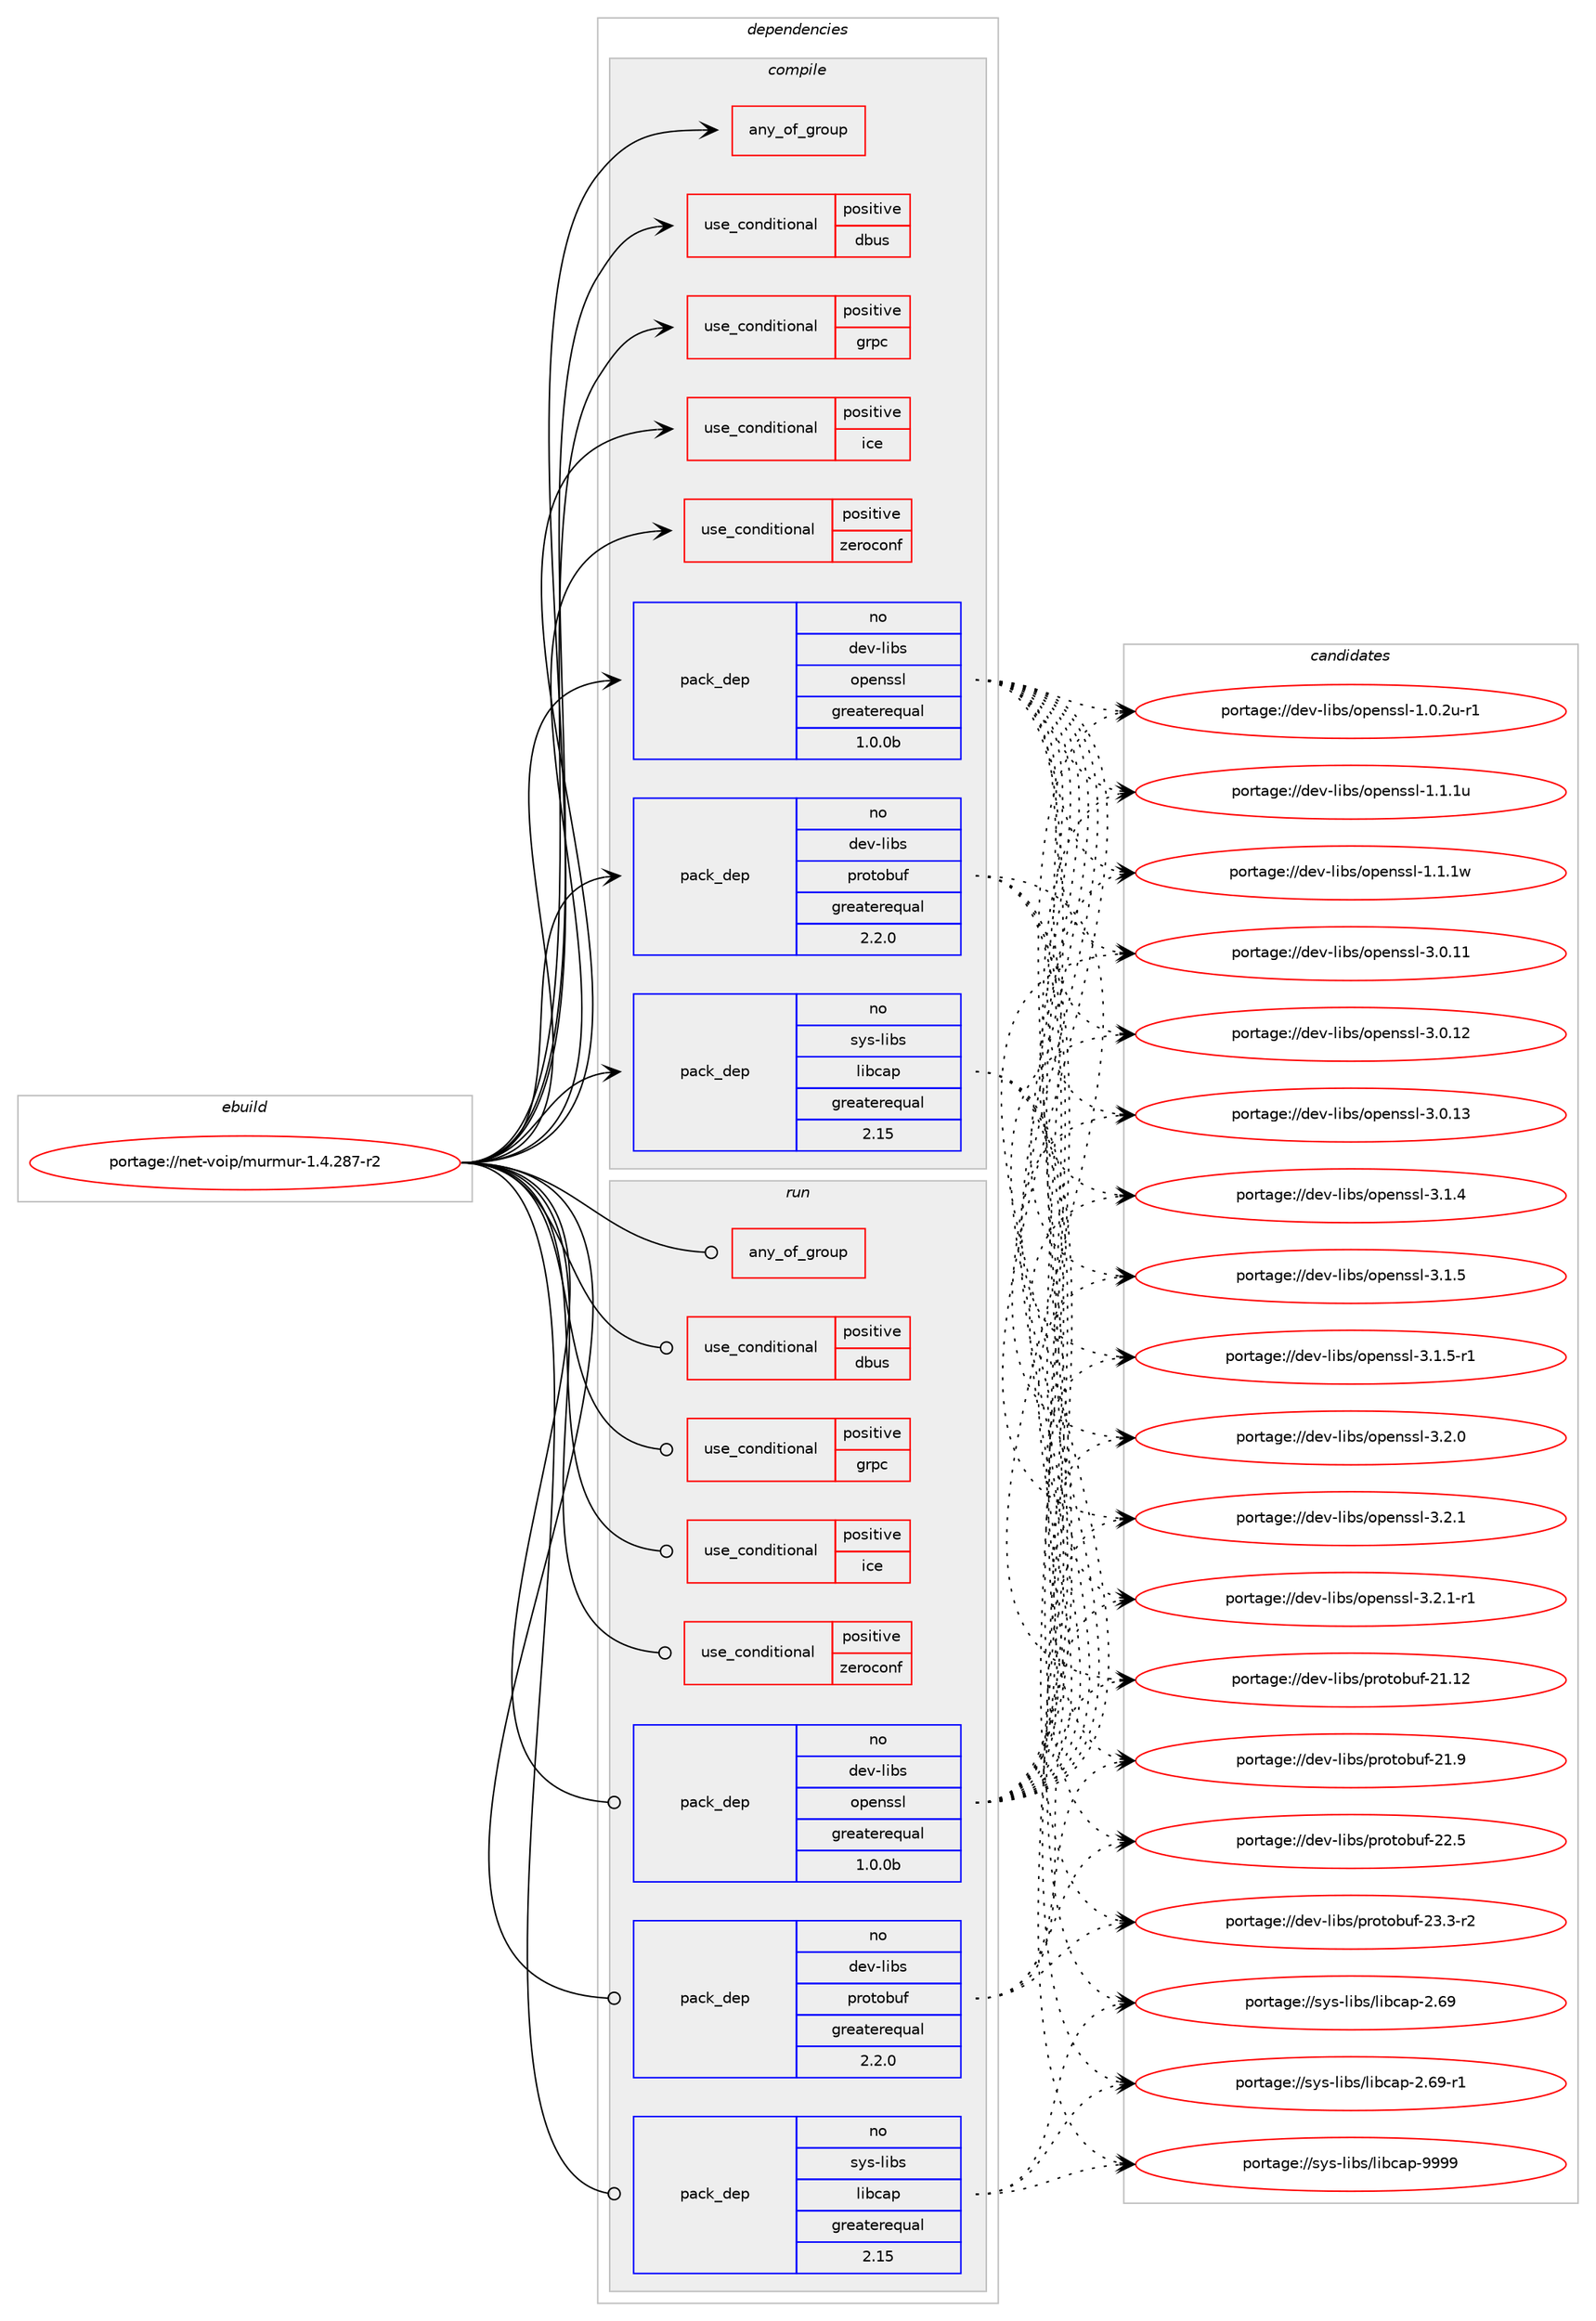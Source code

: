 digraph prolog {

# *************
# Graph options
# *************

newrank=true;
concentrate=true;
compound=true;
graph [rankdir=LR,fontname=Helvetica,fontsize=10,ranksep=1.5];#, ranksep=2.5, nodesep=0.2];
edge  [arrowhead=vee];
node  [fontname=Helvetica,fontsize=10];

# **********
# The ebuild
# **********

subgraph cluster_leftcol {
color=gray;
rank=same;
label=<<i>ebuild</i>>;
id [label="portage://net-voip/murmur-1.4.287-r2", color=red, width=4, href="../net-voip/murmur-1.4.287-r2.svg"];
}

# ****************
# The dependencies
# ****************

subgraph cluster_midcol {
color=gray;
label=<<i>dependencies</i>>;
subgraph cluster_compile {
fillcolor="#eeeeee";
style=filled;
label=<<i>compile</i>>;
subgraph any123 {
dependency12315 [label=<<TABLE BORDER="0" CELLBORDER="1" CELLSPACING="0" CELLPADDING="4"><TR><TD CELLPADDING="10">any_of_group</TD></TR></TABLE>>, shape=none, color=red];# *** BEGIN UNKNOWN DEPENDENCY TYPE (TODO) ***
# dependency12315 -> package_dependency(portage://net-voip/murmur-1.4.287-r2,install,no,dev-qt,qtsql,none,[,,],[slot(5)],[use(enable(sqlite),none)])
# *** END UNKNOWN DEPENDENCY TYPE (TODO) ***

# *** BEGIN UNKNOWN DEPENDENCY TYPE (TODO) ***
# dependency12315 -> package_dependency(portage://net-voip/murmur-1.4.287-r2,install,no,dev-qt,qtsql,none,[,,],[slot(5)],[use(enable(mysql),none)])
# *** END UNKNOWN DEPENDENCY TYPE (TODO) ***

}
id:e -> dependency12315:w [weight=20,style="solid",arrowhead="vee"];
subgraph cond8244 {
dependency12316 [label=<<TABLE BORDER="0" CELLBORDER="1" CELLSPACING="0" CELLPADDING="4"><TR><TD ROWSPAN="3" CELLPADDING="10">use_conditional</TD></TR><TR><TD>positive</TD></TR><TR><TD>dbus</TD></TR></TABLE>>, shape=none, color=red];
# *** BEGIN UNKNOWN DEPENDENCY TYPE (TODO) ***
# dependency12316 -> package_dependency(portage://net-voip/murmur-1.4.287-r2,install,no,dev-qt,qtdbus,none,[,,],[slot(5)],[])
# *** END UNKNOWN DEPENDENCY TYPE (TODO) ***

}
id:e -> dependency12316:w [weight=20,style="solid",arrowhead="vee"];
subgraph cond8245 {
dependency12317 [label=<<TABLE BORDER="0" CELLBORDER="1" CELLSPACING="0" CELLPADDING="4"><TR><TD ROWSPAN="3" CELLPADDING="10">use_conditional</TD></TR><TR><TD>positive</TD></TR><TR><TD>grpc</TD></TR></TABLE>>, shape=none, color=red];
# *** BEGIN UNKNOWN DEPENDENCY TYPE (TODO) ***
# dependency12317 -> package_dependency(portage://net-voip/murmur-1.4.287-r2,install,no,net-libs,grpc,none,[,,],[],[])
# *** END UNKNOWN DEPENDENCY TYPE (TODO) ***

}
id:e -> dependency12317:w [weight=20,style="solid",arrowhead="vee"];
subgraph cond8246 {
dependency12318 [label=<<TABLE BORDER="0" CELLBORDER="1" CELLSPACING="0" CELLPADDING="4"><TR><TD ROWSPAN="3" CELLPADDING="10">use_conditional</TD></TR><TR><TD>positive</TD></TR><TR><TD>ice</TD></TR></TABLE>>, shape=none, color=red];
# *** BEGIN UNKNOWN DEPENDENCY TYPE (TODO) ***
# dependency12318 -> package_dependency(portage://net-voip/murmur-1.4.287-r2,install,no,dev-libs,Ice,none,[,,],any_same_slot,[])
# *** END UNKNOWN DEPENDENCY TYPE (TODO) ***

}
id:e -> dependency12318:w [weight=20,style="solid",arrowhead="vee"];
subgraph cond8247 {
dependency12319 [label=<<TABLE BORDER="0" CELLBORDER="1" CELLSPACING="0" CELLPADDING="4"><TR><TD ROWSPAN="3" CELLPADDING="10">use_conditional</TD></TR><TR><TD>positive</TD></TR><TR><TD>zeroconf</TD></TR></TABLE>>, shape=none, color=red];
# *** BEGIN UNKNOWN DEPENDENCY TYPE (TODO) ***
# dependency12319 -> package_dependency(portage://net-voip/murmur-1.4.287-r2,install,no,net-dns,avahi,none,[,,],[],[use(enable(mdnsresponder-compat),none)])
# *** END UNKNOWN DEPENDENCY TYPE (TODO) ***

}
id:e -> dependency12319:w [weight=20,style="solid",arrowhead="vee"];
# *** BEGIN UNKNOWN DEPENDENCY TYPE (TODO) ***
# id -> package_dependency(portage://net-voip/murmur-1.4.287-r2,install,no,acct-group,murmur,none,[,,],[],[])
# *** END UNKNOWN DEPENDENCY TYPE (TODO) ***

# *** BEGIN UNKNOWN DEPENDENCY TYPE (TODO) ***
# id -> package_dependency(portage://net-voip/murmur-1.4.287-r2,install,no,acct-user,murmur,none,[,,],[],[])
# *** END UNKNOWN DEPENDENCY TYPE (TODO) ***

# *** BEGIN UNKNOWN DEPENDENCY TYPE (TODO) ***
# id -> package_dependency(portage://net-voip/murmur-1.4.287-r2,install,no,dev-libs,boost,none,[,,],[],[])
# *** END UNKNOWN DEPENDENCY TYPE (TODO) ***

subgraph pack3949 {
dependency12320 [label=<<TABLE BORDER="0" CELLBORDER="1" CELLSPACING="0" CELLPADDING="4" WIDTH="220"><TR><TD ROWSPAN="6" CELLPADDING="30">pack_dep</TD></TR><TR><TD WIDTH="110">no</TD></TR><TR><TD>dev-libs</TD></TR><TR><TD>openssl</TD></TR><TR><TD>greaterequal</TD></TR><TR><TD>1.0.0b</TD></TR></TABLE>>, shape=none, color=blue];
}
id:e -> dependency12320:w [weight=20,style="solid",arrowhead="vee"];
subgraph pack3950 {
dependency12321 [label=<<TABLE BORDER="0" CELLBORDER="1" CELLSPACING="0" CELLPADDING="4" WIDTH="220"><TR><TD ROWSPAN="6" CELLPADDING="30">pack_dep</TD></TR><TR><TD WIDTH="110">no</TD></TR><TR><TD>dev-libs</TD></TR><TR><TD>protobuf</TD></TR><TR><TD>greaterequal</TD></TR><TR><TD>2.2.0</TD></TR></TABLE>>, shape=none, color=blue];
}
id:e -> dependency12321:w [weight=20,style="solid",arrowhead="vee"];
# *** BEGIN UNKNOWN DEPENDENCY TYPE (TODO) ***
# id -> package_dependency(portage://net-voip/murmur-1.4.287-r2,install,no,dev-qt,qtcore,none,[,,],[slot(5)],[])
# *** END UNKNOWN DEPENDENCY TYPE (TODO) ***

# *** BEGIN UNKNOWN DEPENDENCY TYPE (TODO) ***
# id -> package_dependency(portage://net-voip/murmur-1.4.287-r2,install,no,dev-qt,qtnetwork,none,[,,],[slot(5)],[use(enable(ssl),none)])
# *** END UNKNOWN DEPENDENCY TYPE (TODO) ***

# *** BEGIN UNKNOWN DEPENDENCY TYPE (TODO) ***
# id -> package_dependency(portage://net-voip/murmur-1.4.287-r2,install,no,dev-qt,qttest,none,[,,],[slot(5)],[])
# *** END UNKNOWN DEPENDENCY TYPE (TODO) ***

# *** BEGIN UNKNOWN DEPENDENCY TYPE (TODO) ***
# id -> package_dependency(portage://net-voip/murmur-1.4.287-r2,install,no,dev-qt,qtxml,none,[,,],[slot(5)],[])
# *** END UNKNOWN DEPENDENCY TYPE (TODO) ***

# *** BEGIN UNKNOWN DEPENDENCY TYPE (TODO) ***
# id -> package_dependency(portage://net-voip/murmur-1.4.287-r2,install,no,sys-apps,lsb-release,none,[,,],[],[])
# *** END UNKNOWN DEPENDENCY TYPE (TODO) ***

subgraph pack3951 {
dependency12322 [label=<<TABLE BORDER="0" CELLBORDER="1" CELLSPACING="0" CELLPADDING="4" WIDTH="220"><TR><TD ROWSPAN="6" CELLPADDING="30">pack_dep</TD></TR><TR><TD WIDTH="110">no</TD></TR><TR><TD>sys-libs</TD></TR><TR><TD>libcap</TD></TR><TR><TD>greaterequal</TD></TR><TR><TD>2.15</TD></TR></TABLE>>, shape=none, color=blue];
}
id:e -> dependency12322:w [weight=20,style="solid",arrowhead="vee"];
}
subgraph cluster_compileandrun {
fillcolor="#eeeeee";
style=filled;
label=<<i>compile and run</i>>;
}
subgraph cluster_run {
fillcolor="#eeeeee";
style=filled;
label=<<i>run</i>>;
subgraph any124 {
dependency12323 [label=<<TABLE BORDER="0" CELLBORDER="1" CELLSPACING="0" CELLPADDING="4"><TR><TD CELLPADDING="10">any_of_group</TD></TR></TABLE>>, shape=none, color=red];# *** BEGIN UNKNOWN DEPENDENCY TYPE (TODO) ***
# dependency12323 -> package_dependency(portage://net-voip/murmur-1.4.287-r2,run,no,dev-qt,qtsql,none,[,,],[slot(5)],[use(enable(sqlite),none)])
# *** END UNKNOWN DEPENDENCY TYPE (TODO) ***

# *** BEGIN UNKNOWN DEPENDENCY TYPE (TODO) ***
# dependency12323 -> package_dependency(portage://net-voip/murmur-1.4.287-r2,run,no,dev-qt,qtsql,none,[,,],[slot(5)],[use(enable(mysql),none)])
# *** END UNKNOWN DEPENDENCY TYPE (TODO) ***

}
id:e -> dependency12323:w [weight=20,style="solid",arrowhead="odot"];
subgraph cond8248 {
dependency12324 [label=<<TABLE BORDER="0" CELLBORDER="1" CELLSPACING="0" CELLPADDING="4"><TR><TD ROWSPAN="3" CELLPADDING="10">use_conditional</TD></TR><TR><TD>positive</TD></TR><TR><TD>dbus</TD></TR></TABLE>>, shape=none, color=red];
# *** BEGIN UNKNOWN DEPENDENCY TYPE (TODO) ***
# dependency12324 -> package_dependency(portage://net-voip/murmur-1.4.287-r2,run,no,dev-qt,qtdbus,none,[,,],[slot(5)],[])
# *** END UNKNOWN DEPENDENCY TYPE (TODO) ***

}
id:e -> dependency12324:w [weight=20,style="solid",arrowhead="odot"];
subgraph cond8249 {
dependency12325 [label=<<TABLE BORDER="0" CELLBORDER="1" CELLSPACING="0" CELLPADDING="4"><TR><TD ROWSPAN="3" CELLPADDING="10">use_conditional</TD></TR><TR><TD>positive</TD></TR><TR><TD>grpc</TD></TR></TABLE>>, shape=none, color=red];
# *** BEGIN UNKNOWN DEPENDENCY TYPE (TODO) ***
# dependency12325 -> package_dependency(portage://net-voip/murmur-1.4.287-r2,run,no,net-libs,grpc,none,[,,],[],[])
# *** END UNKNOWN DEPENDENCY TYPE (TODO) ***

}
id:e -> dependency12325:w [weight=20,style="solid",arrowhead="odot"];
subgraph cond8250 {
dependency12326 [label=<<TABLE BORDER="0" CELLBORDER="1" CELLSPACING="0" CELLPADDING="4"><TR><TD ROWSPAN="3" CELLPADDING="10">use_conditional</TD></TR><TR><TD>positive</TD></TR><TR><TD>ice</TD></TR></TABLE>>, shape=none, color=red];
# *** BEGIN UNKNOWN DEPENDENCY TYPE (TODO) ***
# dependency12326 -> package_dependency(portage://net-voip/murmur-1.4.287-r2,run,no,dev-libs,Ice,none,[,,],any_same_slot,[])
# *** END UNKNOWN DEPENDENCY TYPE (TODO) ***

}
id:e -> dependency12326:w [weight=20,style="solid",arrowhead="odot"];
subgraph cond8251 {
dependency12327 [label=<<TABLE BORDER="0" CELLBORDER="1" CELLSPACING="0" CELLPADDING="4"><TR><TD ROWSPAN="3" CELLPADDING="10">use_conditional</TD></TR><TR><TD>positive</TD></TR><TR><TD>zeroconf</TD></TR></TABLE>>, shape=none, color=red];
# *** BEGIN UNKNOWN DEPENDENCY TYPE (TODO) ***
# dependency12327 -> package_dependency(portage://net-voip/murmur-1.4.287-r2,run,no,net-dns,avahi,none,[,,],[],[use(enable(mdnsresponder-compat),none)])
# *** END UNKNOWN DEPENDENCY TYPE (TODO) ***

}
id:e -> dependency12327:w [weight=20,style="solid",arrowhead="odot"];
# *** BEGIN UNKNOWN DEPENDENCY TYPE (TODO) ***
# id -> package_dependency(portage://net-voip/murmur-1.4.287-r2,run,no,acct-group,murmur,none,[,,],[],[])
# *** END UNKNOWN DEPENDENCY TYPE (TODO) ***

# *** BEGIN UNKNOWN DEPENDENCY TYPE (TODO) ***
# id -> package_dependency(portage://net-voip/murmur-1.4.287-r2,run,no,acct-user,murmur,none,[,,],[],[])
# *** END UNKNOWN DEPENDENCY TYPE (TODO) ***

subgraph pack3952 {
dependency12328 [label=<<TABLE BORDER="0" CELLBORDER="1" CELLSPACING="0" CELLPADDING="4" WIDTH="220"><TR><TD ROWSPAN="6" CELLPADDING="30">pack_dep</TD></TR><TR><TD WIDTH="110">no</TD></TR><TR><TD>dev-libs</TD></TR><TR><TD>openssl</TD></TR><TR><TD>greaterequal</TD></TR><TR><TD>1.0.0b</TD></TR></TABLE>>, shape=none, color=blue];
}
id:e -> dependency12328:w [weight=20,style="solid",arrowhead="odot"];
subgraph pack3953 {
dependency12329 [label=<<TABLE BORDER="0" CELLBORDER="1" CELLSPACING="0" CELLPADDING="4" WIDTH="220"><TR><TD ROWSPAN="6" CELLPADDING="30">pack_dep</TD></TR><TR><TD WIDTH="110">no</TD></TR><TR><TD>dev-libs</TD></TR><TR><TD>protobuf</TD></TR><TR><TD>greaterequal</TD></TR><TR><TD>2.2.0</TD></TR></TABLE>>, shape=none, color=blue];
}
id:e -> dependency12329:w [weight=20,style="solid",arrowhead="odot"];
# *** BEGIN UNKNOWN DEPENDENCY TYPE (TODO) ***
# id -> package_dependency(portage://net-voip/murmur-1.4.287-r2,run,no,dev-qt,qtcore,none,[,,],[slot(5)],[])
# *** END UNKNOWN DEPENDENCY TYPE (TODO) ***

# *** BEGIN UNKNOWN DEPENDENCY TYPE (TODO) ***
# id -> package_dependency(portage://net-voip/murmur-1.4.287-r2,run,no,dev-qt,qtnetwork,none,[,,],[slot(5)],[use(enable(ssl),none)])
# *** END UNKNOWN DEPENDENCY TYPE (TODO) ***

# *** BEGIN UNKNOWN DEPENDENCY TYPE (TODO) ***
# id -> package_dependency(portage://net-voip/murmur-1.4.287-r2,run,no,dev-qt,qtxml,none,[,,],[slot(5)],[])
# *** END UNKNOWN DEPENDENCY TYPE (TODO) ***

# *** BEGIN UNKNOWN DEPENDENCY TYPE (TODO) ***
# id -> package_dependency(portage://net-voip/murmur-1.4.287-r2,run,no,sys-apps,lsb-release,none,[,,],[],[])
# *** END UNKNOWN DEPENDENCY TYPE (TODO) ***

subgraph pack3954 {
dependency12330 [label=<<TABLE BORDER="0" CELLBORDER="1" CELLSPACING="0" CELLPADDING="4" WIDTH="220"><TR><TD ROWSPAN="6" CELLPADDING="30">pack_dep</TD></TR><TR><TD WIDTH="110">no</TD></TR><TR><TD>sys-libs</TD></TR><TR><TD>libcap</TD></TR><TR><TD>greaterequal</TD></TR><TR><TD>2.15</TD></TR></TABLE>>, shape=none, color=blue];
}
id:e -> dependency12330:w [weight=20,style="solid",arrowhead="odot"];
# *** BEGIN UNKNOWN DEPENDENCY TYPE (TODO) ***
# id -> package_dependency(portage://net-voip/murmur-1.4.287-r2,run,no,virtual,tmpfiles,none,[,,],[],[])
# *** END UNKNOWN DEPENDENCY TYPE (TODO) ***

}
}

# **************
# The candidates
# **************

subgraph cluster_choices {
rank=same;
color=gray;
label=<<i>candidates</i>>;

subgraph choice3949 {
color=black;
nodesep=1;
choice1001011184510810598115471111121011101151151084549464846501174511449 [label="portage://dev-libs/openssl-1.0.2u-r1", color=red, width=4,href="../dev-libs/openssl-1.0.2u-r1.svg"];
choice100101118451081059811547111112101110115115108454946494649117 [label="portage://dev-libs/openssl-1.1.1u", color=red, width=4,href="../dev-libs/openssl-1.1.1u.svg"];
choice100101118451081059811547111112101110115115108454946494649119 [label="portage://dev-libs/openssl-1.1.1w", color=red, width=4,href="../dev-libs/openssl-1.1.1w.svg"];
choice10010111845108105981154711111210111011511510845514648464949 [label="portage://dev-libs/openssl-3.0.11", color=red, width=4,href="../dev-libs/openssl-3.0.11.svg"];
choice10010111845108105981154711111210111011511510845514648464950 [label="portage://dev-libs/openssl-3.0.12", color=red, width=4,href="../dev-libs/openssl-3.0.12.svg"];
choice10010111845108105981154711111210111011511510845514648464951 [label="portage://dev-libs/openssl-3.0.13", color=red, width=4,href="../dev-libs/openssl-3.0.13.svg"];
choice100101118451081059811547111112101110115115108455146494652 [label="portage://dev-libs/openssl-3.1.4", color=red, width=4,href="../dev-libs/openssl-3.1.4.svg"];
choice100101118451081059811547111112101110115115108455146494653 [label="portage://dev-libs/openssl-3.1.5", color=red, width=4,href="../dev-libs/openssl-3.1.5.svg"];
choice1001011184510810598115471111121011101151151084551464946534511449 [label="portage://dev-libs/openssl-3.1.5-r1", color=red, width=4,href="../dev-libs/openssl-3.1.5-r1.svg"];
choice100101118451081059811547111112101110115115108455146504648 [label="portage://dev-libs/openssl-3.2.0", color=red, width=4,href="../dev-libs/openssl-3.2.0.svg"];
choice100101118451081059811547111112101110115115108455146504649 [label="portage://dev-libs/openssl-3.2.1", color=red, width=4,href="../dev-libs/openssl-3.2.1.svg"];
choice1001011184510810598115471111121011101151151084551465046494511449 [label="portage://dev-libs/openssl-3.2.1-r1", color=red, width=4,href="../dev-libs/openssl-3.2.1-r1.svg"];
dependency12320:e -> choice1001011184510810598115471111121011101151151084549464846501174511449:w [style=dotted,weight="100"];
dependency12320:e -> choice100101118451081059811547111112101110115115108454946494649117:w [style=dotted,weight="100"];
dependency12320:e -> choice100101118451081059811547111112101110115115108454946494649119:w [style=dotted,weight="100"];
dependency12320:e -> choice10010111845108105981154711111210111011511510845514648464949:w [style=dotted,weight="100"];
dependency12320:e -> choice10010111845108105981154711111210111011511510845514648464950:w [style=dotted,weight="100"];
dependency12320:e -> choice10010111845108105981154711111210111011511510845514648464951:w [style=dotted,weight="100"];
dependency12320:e -> choice100101118451081059811547111112101110115115108455146494652:w [style=dotted,weight="100"];
dependency12320:e -> choice100101118451081059811547111112101110115115108455146494653:w [style=dotted,weight="100"];
dependency12320:e -> choice1001011184510810598115471111121011101151151084551464946534511449:w [style=dotted,weight="100"];
dependency12320:e -> choice100101118451081059811547111112101110115115108455146504648:w [style=dotted,weight="100"];
dependency12320:e -> choice100101118451081059811547111112101110115115108455146504649:w [style=dotted,weight="100"];
dependency12320:e -> choice1001011184510810598115471111121011101151151084551465046494511449:w [style=dotted,weight="100"];
}
subgraph choice3950 {
color=black;
nodesep=1;
choice10010111845108105981154711211411111611198117102455049464950 [label="portage://dev-libs/protobuf-21.12", color=red, width=4,href="../dev-libs/protobuf-21.12.svg"];
choice100101118451081059811547112114111116111981171024550494657 [label="portage://dev-libs/protobuf-21.9", color=red, width=4,href="../dev-libs/protobuf-21.9.svg"];
choice100101118451081059811547112114111116111981171024550504653 [label="portage://dev-libs/protobuf-22.5", color=red, width=4,href="../dev-libs/protobuf-22.5.svg"];
choice1001011184510810598115471121141111161119811710245505146514511450 [label="portage://dev-libs/protobuf-23.3-r2", color=red, width=4,href="../dev-libs/protobuf-23.3-r2.svg"];
dependency12321:e -> choice10010111845108105981154711211411111611198117102455049464950:w [style=dotted,weight="100"];
dependency12321:e -> choice100101118451081059811547112114111116111981171024550494657:w [style=dotted,weight="100"];
dependency12321:e -> choice100101118451081059811547112114111116111981171024550504653:w [style=dotted,weight="100"];
dependency12321:e -> choice1001011184510810598115471121141111161119811710245505146514511450:w [style=dotted,weight="100"];
}
subgraph choice3951 {
color=black;
nodesep=1;
choice1151211154510810598115471081059899971124550465457 [label="portage://sys-libs/libcap-2.69", color=red, width=4,href="../sys-libs/libcap-2.69.svg"];
choice11512111545108105981154710810598999711245504654574511449 [label="portage://sys-libs/libcap-2.69-r1", color=red, width=4,href="../sys-libs/libcap-2.69-r1.svg"];
choice1151211154510810598115471081059899971124557575757 [label="portage://sys-libs/libcap-9999", color=red, width=4,href="../sys-libs/libcap-9999.svg"];
dependency12322:e -> choice1151211154510810598115471081059899971124550465457:w [style=dotted,weight="100"];
dependency12322:e -> choice11512111545108105981154710810598999711245504654574511449:w [style=dotted,weight="100"];
dependency12322:e -> choice1151211154510810598115471081059899971124557575757:w [style=dotted,weight="100"];
}
subgraph choice3952 {
color=black;
nodesep=1;
choice1001011184510810598115471111121011101151151084549464846501174511449 [label="portage://dev-libs/openssl-1.0.2u-r1", color=red, width=4,href="../dev-libs/openssl-1.0.2u-r1.svg"];
choice100101118451081059811547111112101110115115108454946494649117 [label="portage://dev-libs/openssl-1.1.1u", color=red, width=4,href="../dev-libs/openssl-1.1.1u.svg"];
choice100101118451081059811547111112101110115115108454946494649119 [label="portage://dev-libs/openssl-1.1.1w", color=red, width=4,href="../dev-libs/openssl-1.1.1w.svg"];
choice10010111845108105981154711111210111011511510845514648464949 [label="portage://dev-libs/openssl-3.0.11", color=red, width=4,href="../dev-libs/openssl-3.0.11.svg"];
choice10010111845108105981154711111210111011511510845514648464950 [label="portage://dev-libs/openssl-3.0.12", color=red, width=4,href="../dev-libs/openssl-3.0.12.svg"];
choice10010111845108105981154711111210111011511510845514648464951 [label="portage://dev-libs/openssl-3.0.13", color=red, width=4,href="../dev-libs/openssl-3.0.13.svg"];
choice100101118451081059811547111112101110115115108455146494652 [label="portage://dev-libs/openssl-3.1.4", color=red, width=4,href="../dev-libs/openssl-3.1.4.svg"];
choice100101118451081059811547111112101110115115108455146494653 [label="portage://dev-libs/openssl-3.1.5", color=red, width=4,href="../dev-libs/openssl-3.1.5.svg"];
choice1001011184510810598115471111121011101151151084551464946534511449 [label="portage://dev-libs/openssl-3.1.5-r1", color=red, width=4,href="../dev-libs/openssl-3.1.5-r1.svg"];
choice100101118451081059811547111112101110115115108455146504648 [label="portage://dev-libs/openssl-3.2.0", color=red, width=4,href="../dev-libs/openssl-3.2.0.svg"];
choice100101118451081059811547111112101110115115108455146504649 [label="portage://dev-libs/openssl-3.2.1", color=red, width=4,href="../dev-libs/openssl-3.2.1.svg"];
choice1001011184510810598115471111121011101151151084551465046494511449 [label="portage://dev-libs/openssl-3.2.1-r1", color=red, width=4,href="../dev-libs/openssl-3.2.1-r1.svg"];
dependency12328:e -> choice1001011184510810598115471111121011101151151084549464846501174511449:w [style=dotted,weight="100"];
dependency12328:e -> choice100101118451081059811547111112101110115115108454946494649117:w [style=dotted,weight="100"];
dependency12328:e -> choice100101118451081059811547111112101110115115108454946494649119:w [style=dotted,weight="100"];
dependency12328:e -> choice10010111845108105981154711111210111011511510845514648464949:w [style=dotted,weight="100"];
dependency12328:e -> choice10010111845108105981154711111210111011511510845514648464950:w [style=dotted,weight="100"];
dependency12328:e -> choice10010111845108105981154711111210111011511510845514648464951:w [style=dotted,weight="100"];
dependency12328:e -> choice100101118451081059811547111112101110115115108455146494652:w [style=dotted,weight="100"];
dependency12328:e -> choice100101118451081059811547111112101110115115108455146494653:w [style=dotted,weight="100"];
dependency12328:e -> choice1001011184510810598115471111121011101151151084551464946534511449:w [style=dotted,weight="100"];
dependency12328:e -> choice100101118451081059811547111112101110115115108455146504648:w [style=dotted,weight="100"];
dependency12328:e -> choice100101118451081059811547111112101110115115108455146504649:w [style=dotted,weight="100"];
dependency12328:e -> choice1001011184510810598115471111121011101151151084551465046494511449:w [style=dotted,weight="100"];
}
subgraph choice3953 {
color=black;
nodesep=1;
choice10010111845108105981154711211411111611198117102455049464950 [label="portage://dev-libs/protobuf-21.12", color=red, width=4,href="../dev-libs/protobuf-21.12.svg"];
choice100101118451081059811547112114111116111981171024550494657 [label="portage://dev-libs/protobuf-21.9", color=red, width=4,href="../dev-libs/protobuf-21.9.svg"];
choice100101118451081059811547112114111116111981171024550504653 [label="portage://dev-libs/protobuf-22.5", color=red, width=4,href="../dev-libs/protobuf-22.5.svg"];
choice1001011184510810598115471121141111161119811710245505146514511450 [label="portage://dev-libs/protobuf-23.3-r2", color=red, width=4,href="../dev-libs/protobuf-23.3-r2.svg"];
dependency12329:e -> choice10010111845108105981154711211411111611198117102455049464950:w [style=dotted,weight="100"];
dependency12329:e -> choice100101118451081059811547112114111116111981171024550494657:w [style=dotted,weight="100"];
dependency12329:e -> choice100101118451081059811547112114111116111981171024550504653:w [style=dotted,weight="100"];
dependency12329:e -> choice1001011184510810598115471121141111161119811710245505146514511450:w [style=dotted,weight="100"];
}
subgraph choice3954 {
color=black;
nodesep=1;
choice1151211154510810598115471081059899971124550465457 [label="portage://sys-libs/libcap-2.69", color=red, width=4,href="../sys-libs/libcap-2.69.svg"];
choice11512111545108105981154710810598999711245504654574511449 [label="portage://sys-libs/libcap-2.69-r1", color=red, width=4,href="../sys-libs/libcap-2.69-r1.svg"];
choice1151211154510810598115471081059899971124557575757 [label="portage://sys-libs/libcap-9999", color=red, width=4,href="../sys-libs/libcap-9999.svg"];
dependency12330:e -> choice1151211154510810598115471081059899971124550465457:w [style=dotted,weight="100"];
dependency12330:e -> choice11512111545108105981154710810598999711245504654574511449:w [style=dotted,weight="100"];
dependency12330:e -> choice1151211154510810598115471081059899971124557575757:w [style=dotted,weight="100"];
}
}

}
